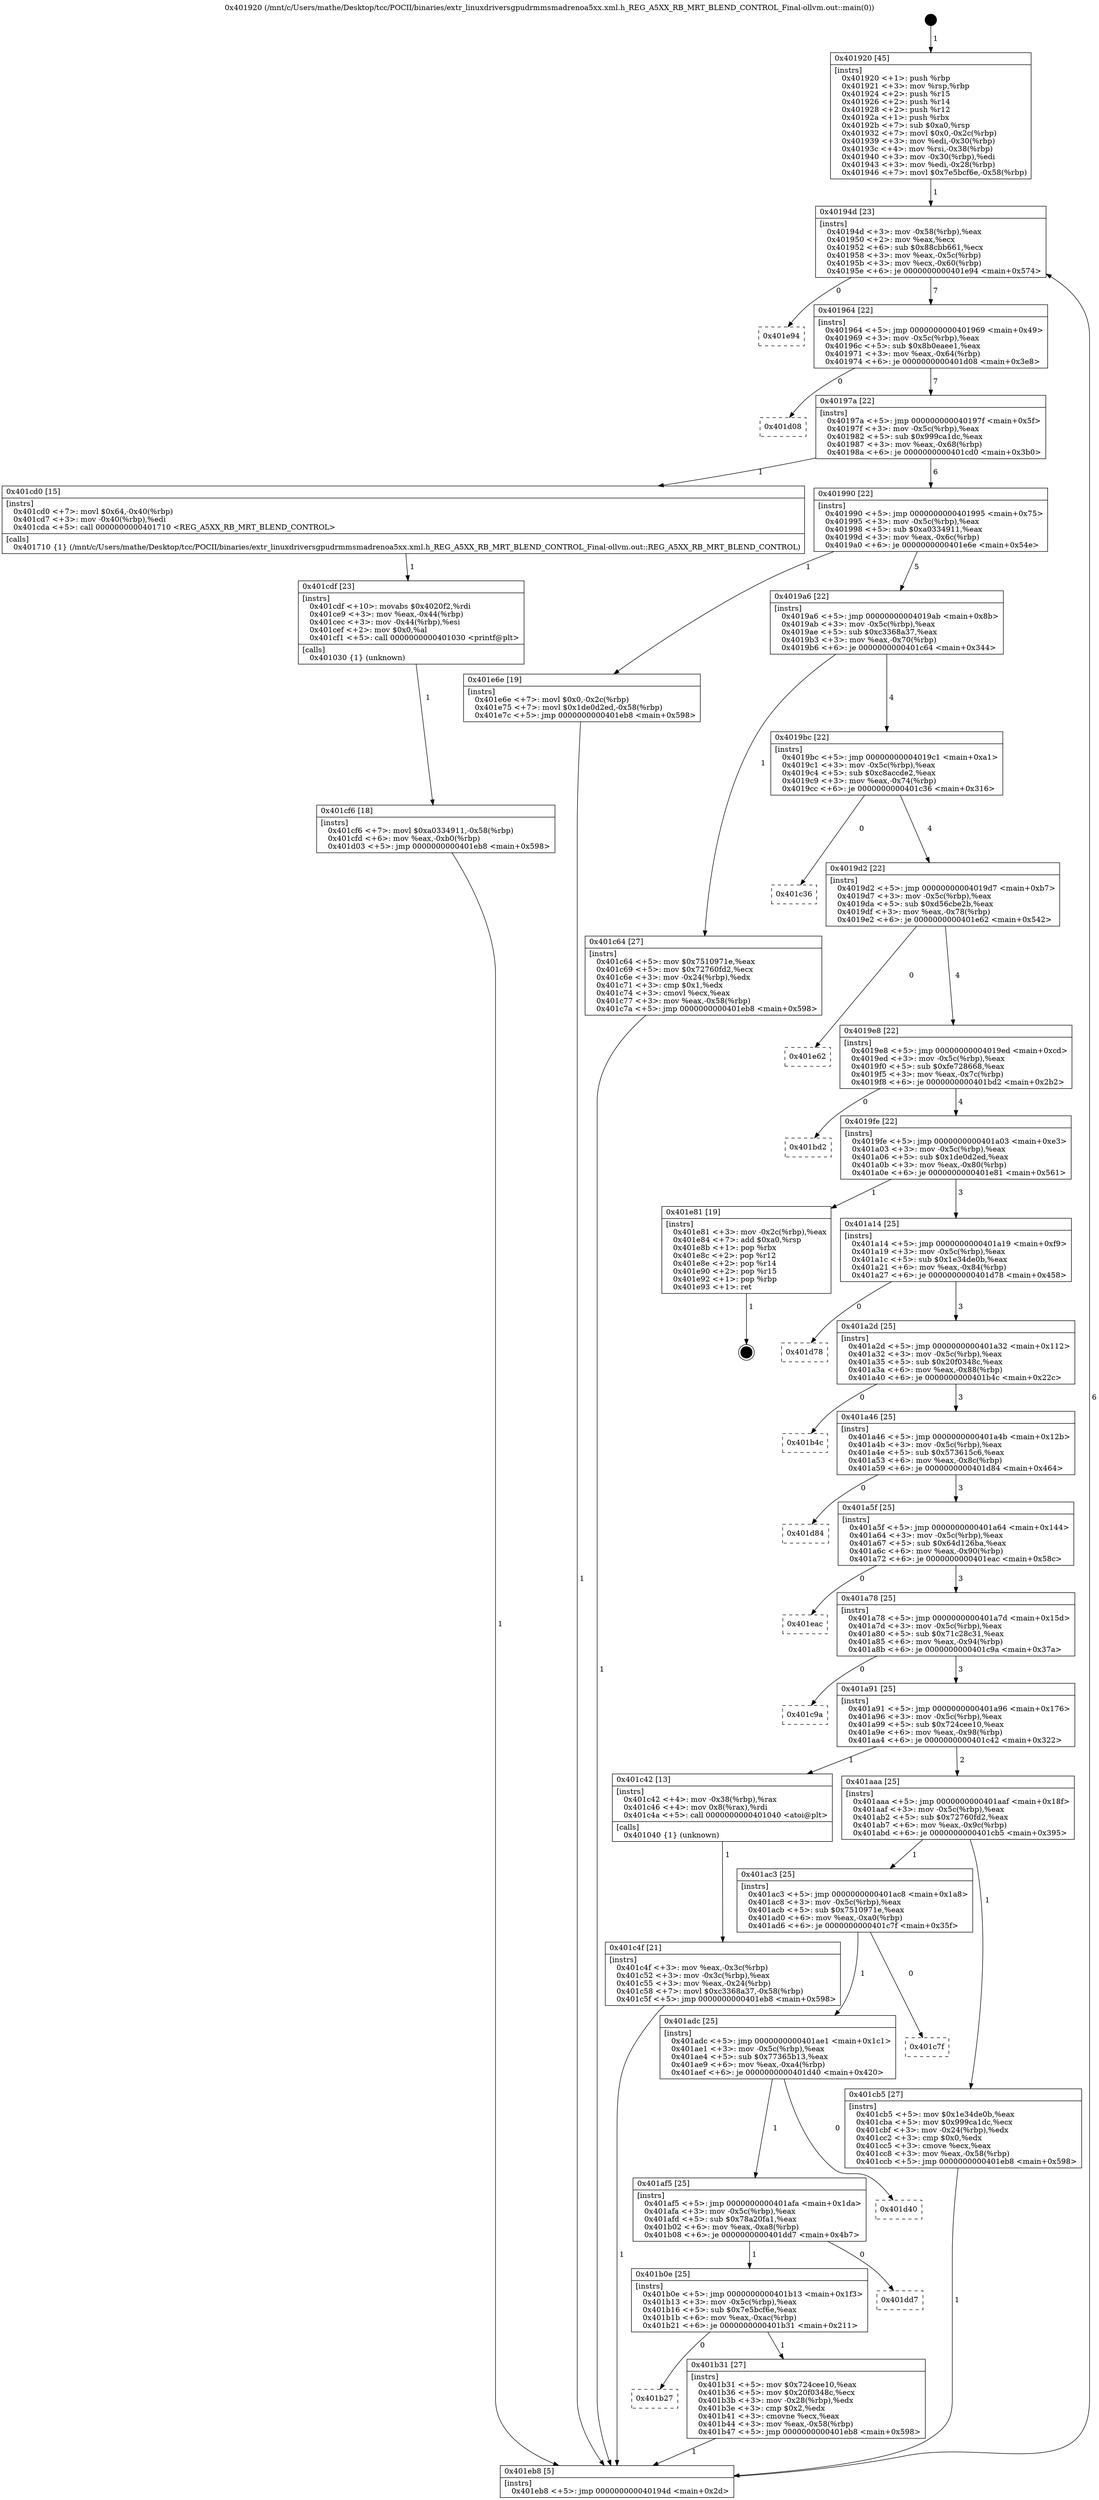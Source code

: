 digraph "0x401920" {
  label = "0x401920 (/mnt/c/Users/mathe/Desktop/tcc/POCII/binaries/extr_linuxdriversgpudrmmsmadrenoa5xx.xml.h_REG_A5XX_RB_MRT_BLEND_CONTROL_Final-ollvm.out::main(0))"
  labelloc = "t"
  node[shape=record]

  Entry [label="",width=0.3,height=0.3,shape=circle,fillcolor=black,style=filled]
  "0x40194d" [label="{
     0x40194d [23]\l
     | [instrs]\l
     &nbsp;&nbsp;0x40194d \<+3\>: mov -0x58(%rbp),%eax\l
     &nbsp;&nbsp;0x401950 \<+2\>: mov %eax,%ecx\l
     &nbsp;&nbsp;0x401952 \<+6\>: sub $0x88cbb661,%ecx\l
     &nbsp;&nbsp;0x401958 \<+3\>: mov %eax,-0x5c(%rbp)\l
     &nbsp;&nbsp;0x40195b \<+3\>: mov %ecx,-0x60(%rbp)\l
     &nbsp;&nbsp;0x40195e \<+6\>: je 0000000000401e94 \<main+0x574\>\l
  }"]
  "0x401e94" [label="{
     0x401e94\l
  }", style=dashed]
  "0x401964" [label="{
     0x401964 [22]\l
     | [instrs]\l
     &nbsp;&nbsp;0x401964 \<+5\>: jmp 0000000000401969 \<main+0x49\>\l
     &nbsp;&nbsp;0x401969 \<+3\>: mov -0x5c(%rbp),%eax\l
     &nbsp;&nbsp;0x40196c \<+5\>: sub $0x8b0eaee1,%eax\l
     &nbsp;&nbsp;0x401971 \<+3\>: mov %eax,-0x64(%rbp)\l
     &nbsp;&nbsp;0x401974 \<+6\>: je 0000000000401d08 \<main+0x3e8\>\l
  }"]
  Exit [label="",width=0.3,height=0.3,shape=circle,fillcolor=black,style=filled,peripheries=2]
  "0x401d08" [label="{
     0x401d08\l
  }", style=dashed]
  "0x40197a" [label="{
     0x40197a [22]\l
     | [instrs]\l
     &nbsp;&nbsp;0x40197a \<+5\>: jmp 000000000040197f \<main+0x5f\>\l
     &nbsp;&nbsp;0x40197f \<+3\>: mov -0x5c(%rbp),%eax\l
     &nbsp;&nbsp;0x401982 \<+5\>: sub $0x999ca1dc,%eax\l
     &nbsp;&nbsp;0x401987 \<+3\>: mov %eax,-0x68(%rbp)\l
     &nbsp;&nbsp;0x40198a \<+6\>: je 0000000000401cd0 \<main+0x3b0\>\l
  }"]
  "0x401cf6" [label="{
     0x401cf6 [18]\l
     | [instrs]\l
     &nbsp;&nbsp;0x401cf6 \<+7\>: movl $0xa0334911,-0x58(%rbp)\l
     &nbsp;&nbsp;0x401cfd \<+6\>: mov %eax,-0xb0(%rbp)\l
     &nbsp;&nbsp;0x401d03 \<+5\>: jmp 0000000000401eb8 \<main+0x598\>\l
  }"]
  "0x401cd0" [label="{
     0x401cd0 [15]\l
     | [instrs]\l
     &nbsp;&nbsp;0x401cd0 \<+7\>: movl $0x64,-0x40(%rbp)\l
     &nbsp;&nbsp;0x401cd7 \<+3\>: mov -0x40(%rbp),%edi\l
     &nbsp;&nbsp;0x401cda \<+5\>: call 0000000000401710 \<REG_A5XX_RB_MRT_BLEND_CONTROL\>\l
     | [calls]\l
     &nbsp;&nbsp;0x401710 \{1\} (/mnt/c/Users/mathe/Desktop/tcc/POCII/binaries/extr_linuxdriversgpudrmmsmadrenoa5xx.xml.h_REG_A5XX_RB_MRT_BLEND_CONTROL_Final-ollvm.out::REG_A5XX_RB_MRT_BLEND_CONTROL)\l
  }"]
  "0x401990" [label="{
     0x401990 [22]\l
     | [instrs]\l
     &nbsp;&nbsp;0x401990 \<+5\>: jmp 0000000000401995 \<main+0x75\>\l
     &nbsp;&nbsp;0x401995 \<+3\>: mov -0x5c(%rbp),%eax\l
     &nbsp;&nbsp;0x401998 \<+5\>: sub $0xa0334911,%eax\l
     &nbsp;&nbsp;0x40199d \<+3\>: mov %eax,-0x6c(%rbp)\l
     &nbsp;&nbsp;0x4019a0 \<+6\>: je 0000000000401e6e \<main+0x54e\>\l
  }"]
  "0x401cdf" [label="{
     0x401cdf [23]\l
     | [instrs]\l
     &nbsp;&nbsp;0x401cdf \<+10\>: movabs $0x4020f2,%rdi\l
     &nbsp;&nbsp;0x401ce9 \<+3\>: mov %eax,-0x44(%rbp)\l
     &nbsp;&nbsp;0x401cec \<+3\>: mov -0x44(%rbp),%esi\l
     &nbsp;&nbsp;0x401cef \<+2\>: mov $0x0,%al\l
     &nbsp;&nbsp;0x401cf1 \<+5\>: call 0000000000401030 \<printf@plt\>\l
     | [calls]\l
     &nbsp;&nbsp;0x401030 \{1\} (unknown)\l
  }"]
  "0x401e6e" [label="{
     0x401e6e [19]\l
     | [instrs]\l
     &nbsp;&nbsp;0x401e6e \<+7\>: movl $0x0,-0x2c(%rbp)\l
     &nbsp;&nbsp;0x401e75 \<+7\>: movl $0x1de0d2ed,-0x58(%rbp)\l
     &nbsp;&nbsp;0x401e7c \<+5\>: jmp 0000000000401eb8 \<main+0x598\>\l
  }"]
  "0x4019a6" [label="{
     0x4019a6 [22]\l
     | [instrs]\l
     &nbsp;&nbsp;0x4019a6 \<+5\>: jmp 00000000004019ab \<main+0x8b\>\l
     &nbsp;&nbsp;0x4019ab \<+3\>: mov -0x5c(%rbp),%eax\l
     &nbsp;&nbsp;0x4019ae \<+5\>: sub $0xc3368a37,%eax\l
     &nbsp;&nbsp;0x4019b3 \<+3\>: mov %eax,-0x70(%rbp)\l
     &nbsp;&nbsp;0x4019b6 \<+6\>: je 0000000000401c64 \<main+0x344\>\l
  }"]
  "0x401c4f" [label="{
     0x401c4f [21]\l
     | [instrs]\l
     &nbsp;&nbsp;0x401c4f \<+3\>: mov %eax,-0x3c(%rbp)\l
     &nbsp;&nbsp;0x401c52 \<+3\>: mov -0x3c(%rbp),%eax\l
     &nbsp;&nbsp;0x401c55 \<+3\>: mov %eax,-0x24(%rbp)\l
     &nbsp;&nbsp;0x401c58 \<+7\>: movl $0xc3368a37,-0x58(%rbp)\l
     &nbsp;&nbsp;0x401c5f \<+5\>: jmp 0000000000401eb8 \<main+0x598\>\l
  }"]
  "0x401c64" [label="{
     0x401c64 [27]\l
     | [instrs]\l
     &nbsp;&nbsp;0x401c64 \<+5\>: mov $0x7510971e,%eax\l
     &nbsp;&nbsp;0x401c69 \<+5\>: mov $0x72760fd2,%ecx\l
     &nbsp;&nbsp;0x401c6e \<+3\>: mov -0x24(%rbp),%edx\l
     &nbsp;&nbsp;0x401c71 \<+3\>: cmp $0x1,%edx\l
     &nbsp;&nbsp;0x401c74 \<+3\>: cmovl %ecx,%eax\l
     &nbsp;&nbsp;0x401c77 \<+3\>: mov %eax,-0x58(%rbp)\l
     &nbsp;&nbsp;0x401c7a \<+5\>: jmp 0000000000401eb8 \<main+0x598\>\l
  }"]
  "0x4019bc" [label="{
     0x4019bc [22]\l
     | [instrs]\l
     &nbsp;&nbsp;0x4019bc \<+5\>: jmp 00000000004019c1 \<main+0xa1\>\l
     &nbsp;&nbsp;0x4019c1 \<+3\>: mov -0x5c(%rbp),%eax\l
     &nbsp;&nbsp;0x4019c4 \<+5\>: sub $0xc8accde2,%eax\l
     &nbsp;&nbsp;0x4019c9 \<+3\>: mov %eax,-0x74(%rbp)\l
     &nbsp;&nbsp;0x4019cc \<+6\>: je 0000000000401c36 \<main+0x316\>\l
  }"]
  "0x401920" [label="{
     0x401920 [45]\l
     | [instrs]\l
     &nbsp;&nbsp;0x401920 \<+1\>: push %rbp\l
     &nbsp;&nbsp;0x401921 \<+3\>: mov %rsp,%rbp\l
     &nbsp;&nbsp;0x401924 \<+2\>: push %r15\l
     &nbsp;&nbsp;0x401926 \<+2\>: push %r14\l
     &nbsp;&nbsp;0x401928 \<+2\>: push %r12\l
     &nbsp;&nbsp;0x40192a \<+1\>: push %rbx\l
     &nbsp;&nbsp;0x40192b \<+7\>: sub $0xa0,%rsp\l
     &nbsp;&nbsp;0x401932 \<+7\>: movl $0x0,-0x2c(%rbp)\l
     &nbsp;&nbsp;0x401939 \<+3\>: mov %edi,-0x30(%rbp)\l
     &nbsp;&nbsp;0x40193c \<+4\>: mov %rsi,-0x38(%rbp)\l
     &nbsp;&nbsp;0x401940 \<+3\>: mov -0x30(%rbp),%edi\l
     &nbsp;&nbsp;0x401943 \<+3\>: mov %edi,-0x28(%rbp)\l
     &nbsp;&nbsp;0x401946 \<+7\>: movl $0x7e5bcf6e,-0x58(%rbp)\l
  }"]
  "0x401c36" [label="{
     0x401c36\l
  }", style=dashed]
  "0x4019d2" [label="{
     0x4019d2 [22]\l
     | [instrs]\l
     &nbsp;&nbsp;0x4019d2 \<+5\>: jmp 00000000004019d7 \<main+0xb7\>\l
     &nbsp;&nbsp;0x4019d7 \<+3\>: mov -0x5c(%rbp),%eax\l
     &nbsp;&nbsp;0x4019da \<+5\>: sub $0xd56cbe2b,%eax\l
     &nbsp;&nbsp;0x4019df \<+3\>: mov %eax,-0x78(%rbp)\l
     &nbsp;&nbsp;0x4019e2 \<+6\>: je 0000000000401e62 \<main+0x542\>\l
  }"]
  "0x401eb8" [label="{
     0x401eb8 [5]\l
     | [instrs]\l
     &nbsp;&nbsp;0x401eb8 \<+5\>: jmp 000000000040194d \<main+0x2d\>\l
  }"]
  "0x401e62" [label="{
     0x401e62\l
  }", style=dashed]
  "0x4019e8" [label="{
     0x4019e8 [22]\l
     | [instrs]\l
     &nbsp;&nbsp;0x4019e8 \<+5\>: jmp 00000000004019ed \<main+0xcd\>\l
     &nbsp;&nbsp;0x4019ed \<+3\>: mov -0x5c(%rbp),%eax\l
     &nbsp;&nbsp;0x4019f0 \<+5\>: sub $0xfe728668,%eax\l
     &nbsp;&nbsp;0x4019f5 \<+3\>: mov %eax,-0x7c(%rbp)\l
     &nbsp;&nbsp;0x4019f8 \<+6\>: je 0000000000401bd2 \<main+0x2b2\>\l
  }"]
  "0x401b27" [label="{
     0x401b27\l
  }", style=dashed]
  "0x401bd2" [label="{
     0x401bd2\l
  }", style=dashed]
  "0x4019fe" [label="{
     0x4019fe [22]\l
     | [instrs]\l
     &nbsp;&nbsp;0x4019fe \<+5\>: jmp 0000000000401a03 \<main+0xe3\>\l
     &nbsp;&nbsp;0x401a03 \<+3\>: mov -0x5c(%rbp),%eax\l
     &nbsp;&nbsp;0x401a06 \<+5\>: sub $0x1de0d2ed,%eax\l
     &nbsp;&nbsp;0x401a0b \<+3\>: mov %eax,-0x80(%rbp)\l
     &nbsp;&nbsp;0x401a0e \<+6\>: je 0000000000401e81 \<main+0x561\>\l
  }"]
  "0x401b31" [label="{
     0x401b31 [27]\l
     | [instrs]\l
     &nbsp;&nbsp;0x401b31 \<+5\>: mov $0x724cee10,%eax\l
     &nbsp;&nbsp;0x401b36 \<+5\>: mov $0x20f0348c,%ecx\l
     &nbsp;&nbsp;0x401b3b \<+3\>: mov -0x28(%rbp),%edx\l
     &nbsp;&nbsp;0x401b3e \<+3\>: cmp $0x2,%edx\l
     &nbsp;&nbsp;0x401b41 \<+3\>: cmovne %ecx,%eax\l
     &nbsp;&nbsp;0x401b44 \<+3\>: mov %eax,-0x58(%rbp)\l
     &nbsp;&nbsp;0x401b47 \<+5\>: jmp 0000000000401eb8 \<main+0x598\>\l
  }"]
  "0x401e81" [label="{
     0x401e81 [19]\l
     | [instrs]\l
     &nbsp;&nbsp;0x401e81 \<+3\>: mov -0x2c(%rbp),%eax\l
     &nbsp;&nbsp;0x401e84 \<+7\>: add $0xa0,%rsp\l
     &nbsp;&nbsp;0x401e8b \<+1\>: pop %rbx\l
     &nbsp;&nbsp;0x401e8c \<+2\>: pop %r12\l
     &nbsp;&nbsp;0x401e8e \<+2\>: pop %r14\l
     &nbsp;&nbsp;0x401e90 \<+2\>: pop %r15\l
     &nbsp;&nbsp;0x401e92 \<+1\>: pop %rbp\l
     &nbsp;&nbsp;0x401e93 \<+1\>: ret\l
  }"]
  "0x401a14" [label="{
     0x401a14 [25]\l
     | [instrs]\l
     &nbsp;&nbsp;0x401a14 \<+5\>: jmp 0000000000401a19 \<main+0xf9\>\l
     &nbsp;&nbsp;0x401a19 \<+3\>: mov -0x5c(%rbp),%eax\l
     &nbsp;&nbsp;0x401a1c \<+5\>: sub $0x1e34de0b,%eax\l
     &nbsp;&nbsp;0x401a21 \<+6\>: mov %eax,-0x84(%rbp)\l
     &nbsp;&nbsp;0x401a27 \<+6\>: je 0000000000401d78 \<main+0x458\>\l
  }"]
  "0x401b0e" [label="{
     0x401b0e [25]\l
     | [instrs]\l
     &nbsp;&nbsp;0x401b0e \<+5\>: jmp 0000000000401b13 \<main+0x1f3\>\l
     &nbsp;&nbsp;0x401b13 \<+3\>: mov -0x5c(%rbp),%eax\l
     &nbsp;&nbsp;0x401b16 \<+5\>: sub $0x7e5bcf6e,%eax\l
     &nbsp;&nbsp;0x401b1b \<+6\>: mov %eax,-0xac(%rbp)\l
     &nbsp;&nbsp;0x401b21 \<+6\>: je 0000000000401b31 \<main+0x211\>\l
  }"]
  "0x401d78" [label="{
     0x401d78\l
  }", style=dashed]
  "0x401a2d" [label="{
     0x401a2d [25]\l
     | [instrs]\l
     &nbsp;&nbsp;0x401a2d \<+5\>: jmp 0000000000401a32 \<main+0x112\>\l
     &nbsp;&nbsp;0x401a32 \<+3\>: mov -0x5c(%rbp),%eax\l
     &nbsp;&nbsp;0x401a35 \<+5\>: sub $0x20f0348c,%eax\l
     &nbsp;&nbsp;0x401a3a \<+6\>: mov %eax,-0x88(%rbp)\l
     &nbsp;&nbsp;0x401a40 \<+6\>: je 0000000000401b4c \<main+0x22c\>\l
  }"]
  "0x401dd7" [label="{
     0x401dd7\l
  }", style=dashed]
  "0x401b4c" [label="{
     0x401b4c\l
  }", style=dashed]
  "0x401a46" [label="{
     0x401a46 [25]\l
     | [instrs]\l
     &nbsp;&nbsp;0x401a46 \<+5\>: jmp 0000000000401a4b \<main+0x12b\>\l
     &nbsp;&nbsp;0x401a4b \<+3\>: mov -0x5c(%rbp),%eax\l
     &nbsp;&nbsp;0x401a4e \<+5\>: sub $0x573615c6,%eax\l
     &nbsp;&nbsp;0x401a53 \<+6\>: mov %eax,-0x8c(%rbp)\l
     &nbsp;&nbsp;0x401a59 \<+6\>: je 0000000000401d84 \<main+0x464\>\l
  }"]
  "0x401af5" [label="{
     0x401af5 [25]\l
     | [instrs]\l
     &nbsp;&nbsp;0x401af5 \<+5\>: jmp 0000000000401afa \<main+0x1da\>\l
     &nbsp;&nbsp;0x401afa \<+3\>: mov -0x5c(%rbp),%eax\l
     &nbsp;&nbsp;0x401afd \<+5\>: sub $0x78a20fa1,%eax\l
     &nbsp;&nbsp;0x401b02 \<+6\>: mov %eax,-0xa8(%rbp)\l
     &nbsp;&nbsp;0x401b08 \<+6\>: je 0000000000401dd7 \<main+0x4b7\>\l
  }"]
  "0x401d84" [label="{
     0x401d84\l
  }", style=dashed]
  "0x401a5f" [label="{
     0x401a5f [25]\l
     | [instrs]\l
     &nbsp;&nbsp;0x401a5f \<+5\>: jmp 0000000000401a64 \<main+0x144\>\l
     &nbsp;&nbsp;0x401a64 \<+3\>: mov -0x5c(%rbp),%eax\l
     &nbsp;&nbsp;0x401a67 \<+5\>: sub $0x64d126ba,%eax\l
     &nbsp;&nbsp;0x401a6c \<+6\>: mov %eax,-0x90(%rbp)\l
     &nbsp;&nbsp;0x401a72 \<+6\>: je 0000000000401eac \<main+0x58c\>\l
  }"]
  "0x401d40" [label="{
     0x401d40\l
  }", style=dashed]
  "0x401eac" [label="{
     0x401eac\l
  }", style=dashed]
  "0x401a78" [label="{
     0x401a78 [25]\l
     | [instrs]\l
     &nbsp;&nbsp;0x401a78 \<+5\>: jmp 0000000000401a7d \<main+0x15d\>\l
     &nbsp;&nbsp;0x401a7d \<+3\>: mov -0x5c(%rbp),%eax\l
     &nbsp;&nbsp;0x401a80 \<+5\>: sub $0x71c28c31,%eax\l
     &nbsp;&nbsp;0x401a85 \<+6\>: mov %eax,-0x94(%rbp)\l
     &nbsp;&nbsp;0x401a8b \<+6\>: je 0000000000401c9a \<main+0x37a\>\l
  }"]
  "0x401adc" [label="{
     0x401adc [25]\l
     | [instrs]\l
     &nbsp;&nbsp;0x401adc \<+5\>: jmp 0000000000401ae1 \<main+0x1c1\>\l
     &nbsp;&nbsp;0x401ae1 \<+3\>: mov -0x5c(%rbp),%eax\l
     &nbsp;&nbsp;0x401ae4 \<+5\>: sub $0x77365b13,%eax\l
     &nbsp;&nbsp;0x401ae9 \<+6\>: mov %eax,-0xa4(%rbp)\l
     &nbsp;&nbsp;0x401aef \<+6\>: je 0000000000401d40 \<main+0x420\>\l
  }"]
  "0x401c9a" [label="{
     0x401c9a\l
  }", style=dashed]
  "0x401a91" [label="{
     0x401a91 [25]\l
     | [instrs]\l
     &nbsp;&nbsp;0x401a91 \<+5\>: jmp 0000000000401a96 \<main+0x176\>\l
     &nbsp;&nbsp;0x401a96 \<+3\>: mov -0x5c(%rbp),%eax\l
     &nbsp;&nbsp;0x401a99 \<+5\>: sub $0x724cee10,%eax\l
     &nbsp;&nbsp;0x401a9e \<+6\>: mov %eax,-0x98(%rbp)\l
     &nbsp;&nbsp;0x401aa4 \<+6\>: je 0000000000401c42 \<main+0x322\>\l
  }"]
  "0x401c7f" [label="{
     0x401c7f\l
  }", style=dashed]
  "0x401c42" [label="{
     0x401c42 [13]\l
     | [instrs]\l
     &nbsp;&nbsp;0x401c42 \<+4\>: mov -0x38(%rbp),%rax\l
     &nbsp;&nbsp;0x401c46 \<+4\>: mov 0x8(%rax),%rdi\l
     &nbsp;&nbsp;0x401c4a \<+5\>: call 0000000000401040 \<atoi@plt\>\l
     | [calls]\l
     &nbsp;&nbsp;0x401040 \{1\} (unknown)\l
  }"]
  "0x401aaa" [label="{
     0x401aaa [25]\l
     | [instrs]\l
     &nbsp;&nbsp;0x401aaa \<+5\>: jmp 0000000000401aaf \<main+0x18f\>\l
     &nbsp;&nbsp;0x401aaf \<+3\>: mov -0x5c(%rbp),%eax\l
     &nbsp;&nbsp;0x401ab2 \<+5\>: sub $0x72760fd2,%eax\l
     &nbsp;&nbsp;0x401ab7 \<+6\>: mov %eax,-0x9c(%rbp)\l
     &nbsp;&nbsp;0x401abd \<+6\>: je 0000000000401cb5 \<main+0x395\>\l
  }"]
  "0x401ac3" [label="{
     0x401ac3 [25]\l
     | [instrs]\l
     &nbsp;&nbsp;0x401ac3 \<+5\>: jmp 0000000000401ac8 \<main+0x1a8\>\l
     &nbsp;&nbsp;0x401ac8 \<+3\>: mov -0x5c(%rbp),%eax\l
     &nbsp;&nbsp;0x401acb \<+5\>: sub $0x7510971e,%eax\l
     &nbsp;&nbsp;0x401ad0 \<+6\>: mov %eax,-0xa0(%rbp)\l
     &nbsp;&nbsp;0x401ad6 \<+6\>: je 0000000000401c7f \<main+0x35f\>\l
  }"]
  "0x401cb5" [label="{
     0x401cb5 [27]\l
     | [instrs]\l
     &nbsp;&nbsp;0x401cb5 \<+5\>: mov $0x1e34de0b,%eax\l
     &nbsp;&nbsp;0x401cba \<+5\>: mov $0x999ca1dc,%ecx\l
     &nbsp;&nbsp;0x401cbf \<+3\>: mov -0x24(%rbp),%edx\l
     &nbsp;&nbsp;0x401cc2 \<+3\>: cmp $0x0,%edx\l
     &nbsp;&nbsp;0x401cc5 \<+3\>: cmove %ecx,%eax\l
     &nbsp;&nbsp;0x401cc8 \<+3\>: mov %eax,-0x58(%rbp)\l
     &nbsp;&nbsp;0x401ccb \<+5\>: jmp 0000000000401eb8 \<main+0x598\>\l
  }"]
  Entry -> "0x401920" [label=" 1"]
  "0x40194d" -> "0x401e94" [label=" 0"]
  "0x40194d" -> "0x401964" [label=" 7"]
  "0x401e81" -> Exit [label=" 1"]
  "0x401964" -> "0x401d08" [label=" 0"]
  "0x401964" -> "0x40197a" [label=" 7"]
  "0x401e6e" -> "0x401eb8" [label=" 1"]
  "0x40197a" -> "0x401cd0" [label=" 1"]
  "0x40197a" -> "0x401990" [label=" 6"]
  "0x401cf6" -> "0x401eb8" [label=" 1"]
  "0x401990" -> "0x401e6e" [label=" 1"]
  "0x401990" -> "0x4019a6" [label=" 5"]
  "0x401cdf" -> "0x401cf6" [label=" 1"]
  "0x4019a6" -> "0x401c64" [label=" 1"]
  "0x4019a6" -> "0x4019bc" [label=" 4"]
  "0x401cd0" -> "0x401cdf" [label=" 1"]
  "0x4019bc" -> "0x401c36" [label=" 0"]
  "0x4019bc" -> "0x4019d2" [label=" 4"]
  "0x401cb5" -> "0x401eb8" [label=" 1"]
  "0x4019d2" -> "0x401e62" [label=" 0"]
  "0x4019d2" -> "0x4019e8" [label=" 4"]
  "0x401c64" -> "0x401eb8" [label=" 1"]
  "0x4019e8" -> "0x401bd2" [label=" 0"]
  "0x4019e8" -> "0x4019fe" [label=" 4"]
  "0x401c4f" -> "0x401eb8" [label=" 1"]
  "0x4019fe" -> "0x401e81" [label=" 1"]
  "0x4019fe" -> "0x401a14" [label=" 3"]
  "0x401c42" -> "0x401c4f" [label=" 1"]
  "0x401a14" -> "0x401d78" [label=" 0"]
  "0x401a14" -> "0x401a2d" [label=" 3"]
  "0x401920" -> "0x40194d" [label=" 1"]
  "0x401a2d" -> "0x401b4c" [label=" 0"]
  "0x401a2d" -> "0x401a46" [label=" 3"]
  "0x401b31" -> "0x401eb8" [label=" 1"]
  "0x401a46" -> "0x401d84" [label=" 0"]
  "0x401a46" -> "0x401a5f" [label=" 3"]
  "0x401b0e" -> "0x401b31" [label=" 1"]
  "0x401a5f" -> "0x401eac" [label=" 0"]
  "0x401a5f" -> "0x401a78" [label=" 3"]
  "0x401eb8" -> "0x40194d" [label=" 6"]
  "0x401a78" -> "0x401c9a" [label=" 0"]
  "0x401a78" -> "0x401a91" [label=" 3"]
  "0x401af5" -> "0x401dd7" [label=" 0"]
  "0x401a91" -> "0x401c42" [label=" 1"]
  "0x401a91" -> "0x401aaa" [label=" 2"]
  "0x401b0e" -> "0x401b27" [label=" 0"]
  "0x401aaa" -> "0x401cb5" [label=" 1"]
  "0x401aaa" -> "0x401ac3" [label=" 1"]
  "0x401adc" -> "0x401af5" [label=" 1"]
  "0x401ac3" -> "0x401c7f" [label=" 0"]
  "0x401ac3" -> "0x401adc" [label=" 1"]
  "0x401af5" -> "0x401b0e" [label=" 1"]
  "0x401adc" -> "0x401d40" [label=" 0"]
}
